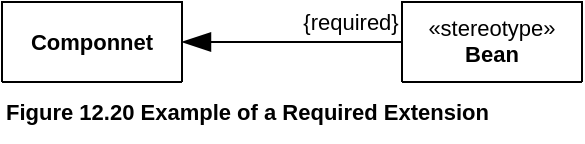 <mxfile version="21.6.5" type="device">
  <diagram name="Page-1" id="_oI-ZQsrsv2MQGR5WxqM">
    <mxGraphModel dx="880" dy="545" grid="1" gridSize="10" guides="1" tooltips="1" connect="1" arrows="1" fold="1" page="1" pageScale="1" pageWidth="1169" pageHeight="827" math="0" shadow="0">
      <root>
        <mxCell id="0" />
        <mxCell id="1" parent="0" />
        <mxCell id="XRmQSs7Kc_bZLqYQTnLP-1" style="edgeStyle=none;shape=connector;rounded=0;orthogonalLoop=1;jettySize=auto;html=1;labelBackgroundColor=none;strokeColor=default;fontFamily=Helvetica;fontSize=11;fontColor=default;startArrow=none;startFill=0;endArrow=blockThin;endFill=1;endSize=12;" edge="1" parent="1" source="XRmQSs7Kc_bZLqYQTnLP-2" target="XRmQSs7Kc_bZLqYQTnLP-3">
          <mxGeometry relative="1" as="geometry" />
        </mxCell>
        <mxCell id="XRmQSs7Kc_bZLqYQTnLP-5" value="{required}" style="edgeLabel;html=1;align=center;verticalAlign=middle;resizable=0;points=[];fontSize=11;fontFamily=Helvetica;fontColor=default;" vertex="1" connectable="0" parent="XRmQSs7Kc_bZLqYQTnLP-1">
          <mxGeometry x="-0.164" relative="1" as="geometry">
            <mxPoint x="20" y="-10" as="offset" />
          </mxGeometry>
        </mxCell>
        <mxCell id="XRmQSs7Kc_bZLqYQTnLP-2" value="«stereotype»&lt;br&gt;&lt;b&gt;Bean&lt;/b&gt;" style="swimlane;fontStyle=0;align=center;verticalAlign=top;childLayout=stackLayout;horizontal=1;startSize=48;horizontalStack=0;resizeParent=1;resizeParentMax=0;resizeLast=0;collapsible=0;marginBottom=0;html=1;whiteSpace=wrap;fontFamily=Helvetica;fontSize=11;fontColor=default;" vertex="1" parent="1">
          <mxGeometry x="200" width="90" height="40" as="geometry" />
        </mxCell>
        <mxCell id="XRmQSs7Kc_bZLqYQTnLP-3" value="&lt;b&gt;Componnet&lt;/b&gt;" style="swimlane;fontStyle=0;align=center;verticalAlign=middle;childLayout=stackLayout;horizontal=1;startSize=48;horizontalStack=0;resizeParent=1;resizeParentMax=0;resizeLast=0;collapsible=0;marginBottom=0;html=1;whiteSpace=wrap;fontFamily=Helvetica;fontSize=11;fontColor=default;" vertex="1" parent="1">
          <mxGeometry width="90" height="40" as="geometry" />
        </mxCell>
        <mxCell id="XRmQSs7Kc_bZLqYQTnLP-4" value="&lt;b&gt;Figure 12.20 Example of a Required Extension&lt;/b&gt;" style="text;html=1;align=left;verticalAlign=middle;resizable=0;points=[];autosize=1;strokeColor=none;fillColor=none;fontSize=11;fontFamily=Helvetica;fontColor=default;" vertex="1" parent="1">
          <mxGeometry y="40" width="260" height="30" as="geometry" />
        </mxCell>
      </root>
    </mxGraphModel>
  </diagram>
</mxfile>

